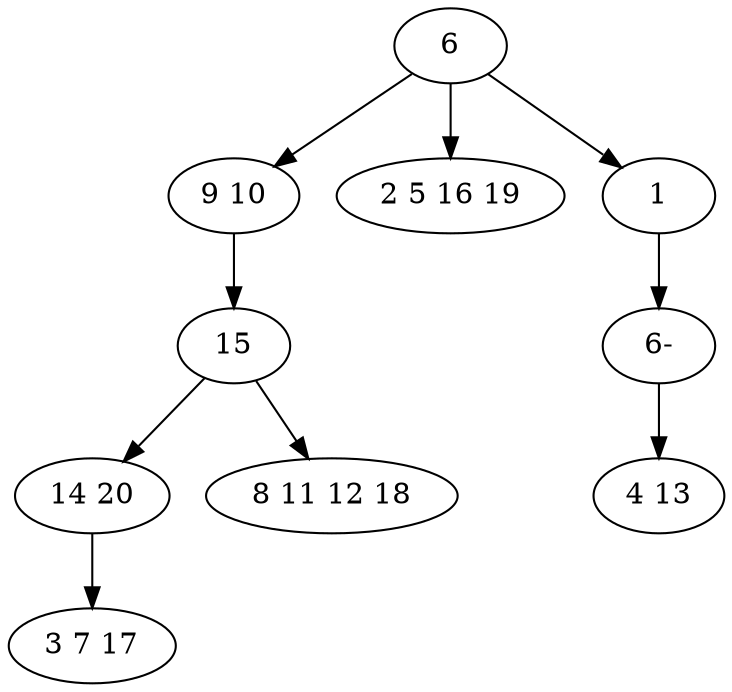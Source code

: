 digraph true_tree {
	"0" -> "1"
	"1" -> "2"
	"0" -> "3"
	"2" -> "4"
	"0" -> "5"
	"2" -> "6"
	"4" -> "7"
	"5" -> "9"
	"9" -> "8"
	"0" [label="6"];
	"1" [label="9 10"];
	"2" [label="15"];
	"3" [label="2 5 16 19"];
	"4" [label="14 20"];
	"5" [label="1"];
	"6" [label="8 11 12 18"];
	"7" [label="3 7 17"];
	"8" [label="4 13"];
	"9" [label="6-"];
}
